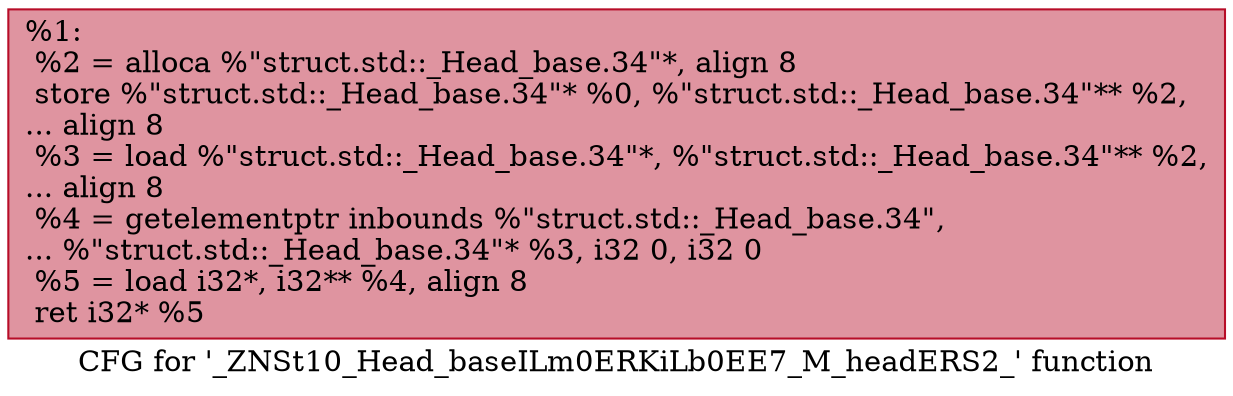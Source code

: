 digraph "CFG for '_ZNSt10_Head_baseILm0ERKiLb0EE7_M_headERS2_' function" {
	label="CFG for '_ZNSt10_Head_baseILm0ERKiLb0EE7_M_headERS2_' function";

	Node0x55a84686a730 [shape=record,color="#b70d28ff", style=filled, fillcolor="#b70d2870",label="{%1:\l  %2 = alloca %\"struct.std::_Head_base.34\"*, align 8\l  store %\"struct.std::_Head_base.34\"* %0, %\"struct.std::_Head_base.34\"** %2,\l... align 8\l  %3 = load %\"struct.std::_Head_base.34\"*, %\"struct.std::_Head_base.34\"** %2,\l... align 8\l  %4 = getelementptr inbounds %\"struct.std::_Head_base.34\",\l... %\"struct.std::_Head_base.34\"* %3, i32 0, i32 0\l  %5 = load i32*, i32** %4, align 8\l  ret i32* %5\l}"];
}
